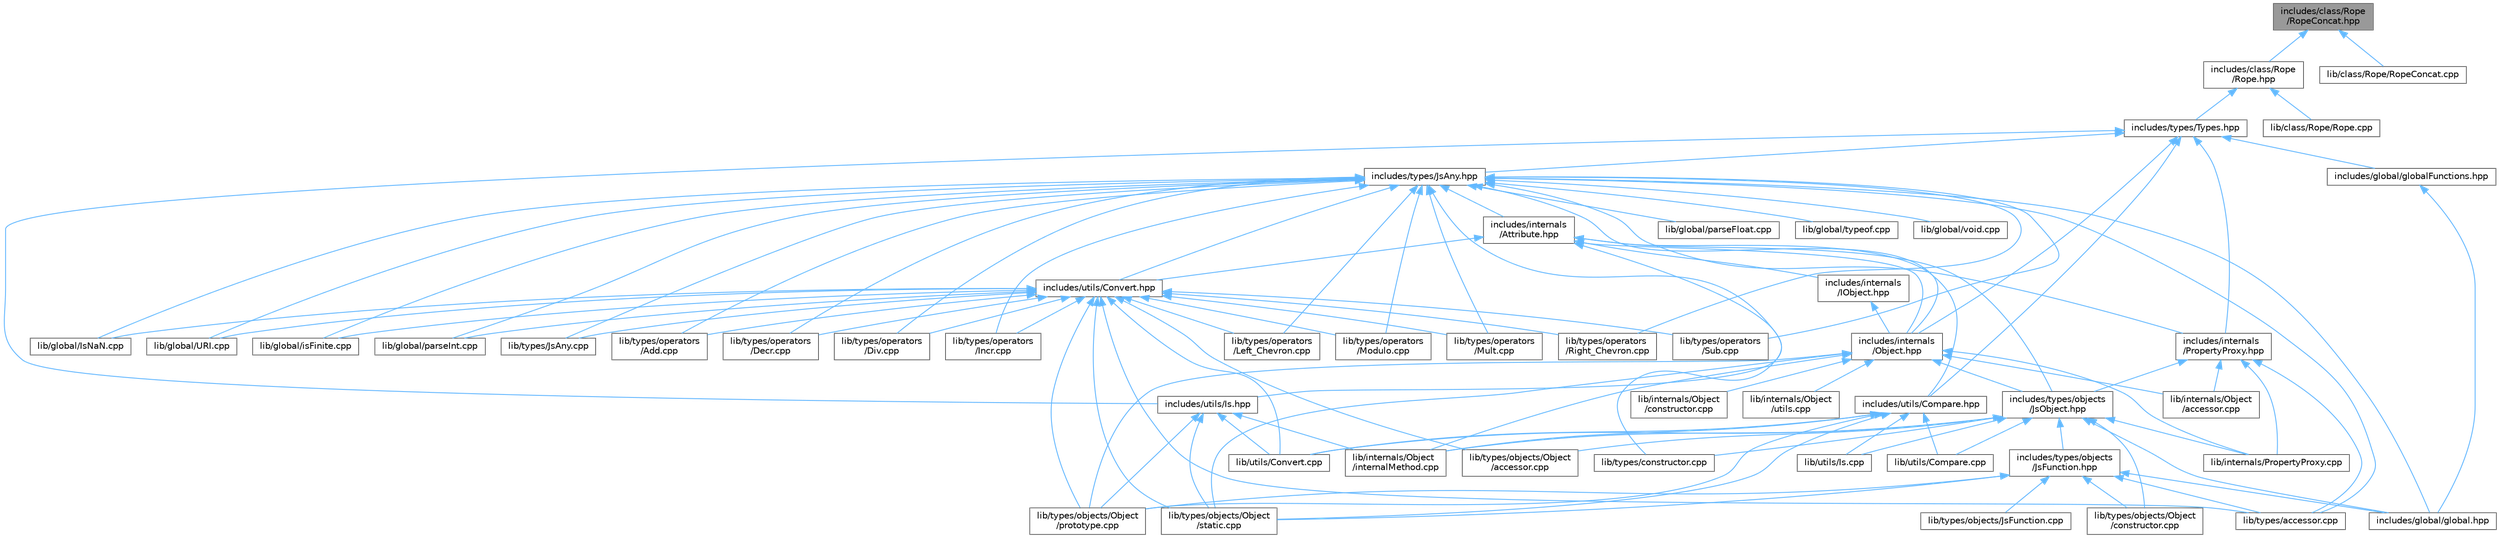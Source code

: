 digraph "includes/class/Rope/RopeConcat.hpp"
{
 // LATEX_PDF_SIZE
  bgcolor="transparent";
  edge [fontname=Helvetica,fontsize=10,labelfontname=Helvetica,labelfontsize=10];
  node [fontname=Helvetica,fontsize=10,shape=box,height=0.2,width=0.4];
  Node1 [id="Node000001",label="includes/class/Rope\l/RopeConcat.hpp",height=0.2,width=0.4,color="gray40", fillcolor="grey60", style="filled", fontcolor="black",tooltip=" "];
  Node1 -> Node2 [id="edge1_Node000001_Node000002",dir="back",color="steelblue1",style="solid",tooltip=" "];
  Node2 [id="Node000002",label="includes/class/Rope\l/Rope.hpp",height=0.2,width=0.4,color="grey40", fillcolor="white", style="filled",URL="$Rope_8hpp.html",tooltip=" "];
  Node2 -> Node3 [id="edge2_Node000002_Node000003",dir="back",color="steelblue1",style="solid",tooltip=" "];
  Node3 [id="Node000003",label="includes/types/Types.hpp",height=0.2,width=0.4,color="grey40", fillcolor="white", style="filled",URL="$Types_8hpp.html",tooltip=" "];
  Node3 -> Node4 [id="edge3_Node000003_Node000004",dir="back",color="steelblue1",style="solid",tooltip=" "];
  Node4 [id="Node000004",label="includes/global/globalFunctions.hpp",height=0.2,width=0.4,color="grey40", fillcolor="white", style="filled",URL="$globalFunctions_8hpp.html",tooltip=" "];
  Node4 -> Node5 [id="edge4_Node000004_Node000005",dir="back",color="steelblue1",style="solid",tooltip=" "];
  Node5 [id="Node000005",label="includes/global/global.hpp",height=0.2,width=0.4,color="grey40", fillcolor="white", style="filled",URL="$global_8hpp.html",tooltip=" "];
  Node3 -> Node6 [id="edge5_Node000003_Node000006",dir="back",color="steelblue1",style="solid",tooltip=" "];
  Node6 [id="Node000006",label="includes/internals\l/Object.hpp",height=0.2,width=0.4,color="grey40", fillcolor="white", style="filled",URL="$Object_8hpp.html",tooltip=" "];
  Node6 -> Node7 [id="edge6_Node000006_Node000007",dir="back",color="steelblue1",style="solid",tooltip=" "];
  Node7 [id="Node000007",label="includes/types/objects\l/JsObject.hpp",height=0.2,width=0.4,color="grey40", fillcolor="white", style="filled",URL="$JsObject_8hpp.html",tooltip=" "];
  Node7 -> Node5 [id="edge7_Node000007_Node000005",dir="back",color="steelblue1",style="solid",tooltip=" "];
  Node7 -> Node8 [id="edge8_Node000007_Node000008",dir="back",color="steelblue1",style="solid",tooltip=" "];
  Node8 [id="Node000008",label="includes/types/objects\l/JsFunction.hpp",height=0.2,width=0.4,color="grey40", fillcolor="white", style="filled",URL="$JsFunction_8hpp.html",tooltip=" "];
  Node8 -> Node5 [id="edge9_Node000008_Node000005",dir="back",color="steelblue1",style="solid",tooltip=" "];
  Node8 -> Node9 [id="edge10_Node000008_Node000009",dir="back",color="steelblue1",style="solid",tooltip=" "];
  Node9 [id="Node000009",label="lib/types/accessor.cpp",height=0.2,width=0.4,color="grey40", fillcolor="white", style="filled",URL="$types_2accessor_8cpp.html",tooltip=" "];
  Node8 -> Node10 [id="edge11_Node000008_Node000010",dir="back",color="steelblue1",style="solid",tooltip=" "];
  Node10 [id="Node000010",label="lib/types/objects/JsFunction.cpp",height=0.2,width=0.4,color="grey40", fillcolor="white", style="filled",URL="$JsFunction_8cpp.html",tooltip=" "];
  Node8 -> Node11 [id="edge12_Node000008_Node000011",dir="back",color="steelblue1",style="solid",tooltip=" "];
  Node11 [id="Node000011",label="lib/types/objects/Object\l/constructor.cpp",height=0.2,width=0.4,color="grey40", fillcolor="white", style="filled",URL="$types_2objects_2Object_2constructor_8cpp.html",tooltip=" "];
  Node8 -> Node12 [id="edge13_Node000008_Node000012",dir="back",color="steelblue1",style="solid",tooltip=" "];
  Node12 [id="Node000012",label="lib/types/objects/Object\l/prototype.cpp",height=0.2,width=0.4,color="grey40", fillcolor="white", style="filled",URL="$prototype_8cpp.html",tooltip=" "];
  Node8 -> Node13 [id="edge14_Node000008_Node000013",dir="back",color="steelblue1",style="solid",tooltip=" "];
  Node13 [id="Node000013",label="lib/types/objects/Object\l/static.cpp",height=0.2,width=0.4,color="grey40", fillcolor="white", style="filled",URL="$static_8cpp.html",tooltip=" "];
  Node7 -> Node14 [id="edge15_Node000007_Node000014",dir="back",color="steelblue1",style="solid",tooltip=" "];
  Node14 [id="Node000014",label="lib/internals/Object\l/internalMethod.cpp",height=0.2,width=0.4,color="grey40", fillcolor="white", style="filled",URL="$internalMethod_8cpp.html",tooltip=" "];
  Node7 -> Node15 [id="edge16_Node000007_Node000015",dir="back",color="steelblue1",style="solid",tooltip=" "];
  Node15 [id="Node000015",label="lib/internals/PropertyProxy.cpp",height=0.2,width=0.4,color="grey40", fillcolor="white", style="filled",URL="$PropertyProxy_8cpp.html",tooltip=" "];
  Node7 -> Node16 [id="edge17_Node000007_Node000016",dir="back",color="steelblue1",style="solid",tooltip=" "];
  Node16 [id="Node000016",label="lib/types/constructor.cpp",height=0.2,width=0.4,color="grey40", fillcolor="white", style="filled",URL="$types_2constructor_8cpp.html",tooltip=" "];
  Node7 -> Node17 [id="edge18_Node000007_Node000017",dir="back",color="steelblue1",style="solid",tooltip=" "];
  Node17 [id="Node000017",label="lib/types/objects/Object\l/accessor.cpp",height=0.2,width=0.4,color="grey40", fillcolor="white", style="filled",URL="$types_2objects_2Object_2accessor_8cpp.html",tooltip=" "];
  Node7 -> Node11 [id="edge19_Node000007_Node000011",dir="back",color="steelblue1",style="solid",tooltip=" "];
  Node7 -> Node18 [id="edge20_Node000007_Node000018",dir="back",color="steelblue1",style="solid",tooltip=" "];
  Node18 [id="Node000018",label="lib/utils/Compare.cpp",height=0.2,width=0.4,color="grey40", fillcolor="white", style="filled",URL="$Compare_8cpp.html",tooltip=" "];
  Node7 -> Node19 [id="edge21_Node000007_Node000019",dir="back",color="steelblue1",style="solid",tooltip=" "];
  Node19 [id="Node000019",label="lib/utils/Convert.cpp",height=0.2,width=0.4,color="grey40", fillcolor="white", style="filled",URL="$Convert_8cpp.html",tooltip=" "];
  Node7 -> Node20 [id="edge22_Node000007_Node000020",dir="back",color="steelblue1",style="solid",tooltip=" "];
  Node20 [id="Node000020",label="lib/utils/Is.cpp",height=0.2,width=0.4,color="grey40", fillcolor="white", style="filled",URL="$Is_8cpp.html",tooltip=" "];
  Node6 -> Node21 [id="edge23_Node000006_Node000021",dir="back",color="steelblue1",style="solid",tooltip=" "];
  Node21 [id="Node000021",label="lib/internals/Object\l/accessor.cpp",height=0.2,width=0.4,color="grey40", fillcolor="white", style="filled",URL="$internals_2Object_2accessor_8cpp.html",tooltip=" "];
  Node6 -> Node22 [id="edge24_Node000006_Node000022",dir="back",color="steelblue1",style="solid",tooltip=" "];
  Node22 [id="Node000022",label="lib/internals/Object\l/constructor.cpp",height=0.2,width=0.4,color="grey40", fillcolor="white", style="filled",URL="$internals_2Object_2constructor_8cpp.html",tooltip=" "];
  Node6 -> Node14 [id="edge25_Node000006_Node000014",dir="back",color="steelblue1",style="solid",tooltip=" "];
  Node6 -> Node23 [id="edge26_Node000006_Node000023",dir="back",color="steelblue1",style="solid",tooltip=" "];
  Node23 [id="Node000023",label="lib/internals/Object\l/utils.cpp",height=0.2,width=0.4,color="grey40", fillcolor="white", style="filled",URL="$utils_8cpp.html",tooltip=" "];
  Node6 -> Node15 [id="edge27_Node000006_Node000015",dir="back",color="steelblue1",style="solid",tooltip=" "];
  Node6 -> Node12 [id="edge28_Node000006_Node000012",dir="back",color="steelblue1",style="solid",tooltip=" "];
  Node6 -> Node13 [id="edge29_Node000006_Node000013",dir="back",color="steelblue1",style="solid",tooltip=" "];
  Node3 -> Node24 [id="edge30_Node000003_Node000024",dir="back",color="steelblue1",style="solid",tooltip=" "];
  Node24 [id="Node000024",label="includes/internals\l/PropertyProxy.hpp",height=0.2,width=0.4,color="grey40", fillcolor="white", style="filled",URL="$PropertyProxy_8hpp.html",tooltip=" "];
  Node24 -> Node7 [id="edge31_Node000024_Node000007",dir="back",color="steelblue1",style="solid",tooltip=" "];
  Node24 -> Node21 [id="edge32_Node000024_Node000021",dir="back",color="steelblue1",style="solid",tooltip=" "];
  Node24 -> Node15 [id="edge33_Node000024_Node000015",dir="back",color="steelblue1",style="solid",tooltip=" "];
  Node24 -> Node9 [id="edge34_Node000024_Node000009",dir="back",color="steelblue1",style="solid",tooltip=" "];
  Node3 -> Node25 [id="edge35_Node000003_Node000025",dir="back",color="steelblue1",style="solid",tooltip=" "];
  Node25 [id="Node000025",label="includes/types/JsAny.hpp",height=0.2,width=0.4,color="grey40", fillcolor="white", style="filled",URL="$JsAny_8hpp.html",tooltip=" "];
  Node25 -> Node5 [id="edge36_Node000025_Node000005",dir="back",color="steelblue1",style="solid",tooltip=" "];
  Node25 -> Node26 [id="edge37_Node000025_Node000026",dir="back",color="steelblue1",style="solid",tooltip=" "];
  Node26 [id="Node000026",label="includes/internals\l/Attribute.hpp",height=0.2,width=0.4,color="grey40", fillcolor="white", style="filled",URL="$Attribute_8hpp.html",tooltip=" "];
  Node26 -> Node27 [id="edge38_Node000026_Node000027",dir="back",color="steelblue1",style="solid",tooltip=" "];
  Node27 [id="Node000027",label="includes/internals\l/IObject.hpp",height=0.2,width=0.4,color="grey40", fillcolor="white", style="filled",URL="$IObject_8hpp.html",tooltip=" "];
  Node27 -> Node6 [id="edge39_Node000027_Node000006",dir="back",color="steelblue1",style="solid",tooltip=" "];
  Node26 -> Node6 [id="edge40_Node000026_Node000006",dir="back",color="steelblue1",style="solid",tooltip=" "];
  Node26 -> Node7 [id="edge41_Node000026_Node000007",dir="back",color="steelblue1",style="solid",tooltip=" "];
  Node26 -> Node28 [id="edge42_Node000026_Node000028",dir="back",color="steelblue1",style="solid",tooltip=" "];
  Node28 [id="Node000028",label="includes/utils/Compare.hpp",height=0.2,width=0.4,color="grey40", fillcolor="white", style="filled",URL="$Compare_8hpp.html",tooltip=" "];
  Node28 -> Node14 [id="edge43_Node000028_Node000014",dir="back",color="steelblue1",style="solid",tooltip=" "];
  Node28 -> Node12 [id="edge44_Node000028_Node000012",dir="back",color="steelblue1",style="solid",tooltip=" "];
  Node28 -> Node13 [id="edge45_Node000028_Node000013",dir="back",color="steelblue1",style="solid",tooltip=" "];
  Node28 -> Node18 [id="edge46_Node000028_Node000018",dir="back",color="steelblue1",style="solid",tooltip=" "];
  Node28 -> Node19 [id="edge47_Node000028_Node000019",dir="back",color="steelblue1",style="solid",tooltip=" "];
  Node28 -> Node20 [id="edge48_Node000028_Node000020",dir="back",color="steelblue1",style="solid",tooltip=" "];
  Node26 -> Node29 [id="edge49_Node000026_Node000029",dir="back",color="steelblue1",style="solid",tooltip=" "];
  Node29 [id="Node000029",label="includes/utils/Convert.hpp",height=0.2,width=0.4,color="grey40", fillcolor="white", style="filled",URL="$Convert_8hpp.html",tooltip=" "];
  Node29 -> Node30 [id="edge50_Node000029_Node000030",dir="back",color="steelblue1",style="solid",tooltip=" "];
  Node30 [id="Node000030",label="lib/global/IsNaN.cpp",height=0.2,width=0.4,color="grey40", fillcolor="white", style="filled",URL="$IsNaN_8cpp.html",tooltip=" "];
  Node29 -> Node31 [id="edge51_Node000029_Node000031",dir="back",color="steelblue1",style="solid",tooltip=" "];
  Node31 [id="Node000031",label="lib/global/URI.cpp",height=0.2,width=0.4,color="grey40", fillcolor="white", style="filled",URL="$URI_8cpp.html",tooltip=" "];
  Node29 -> Node32 [id="edge52_Node000029_Node000032",dir="back",color="steelblue1",style="solid",tooltip=" "];
  Node32 [id="Node000032",label="lib/global/isFinite.cpp",height=0.2,width=0.4,color="grey40", fillcolor="white", style="filled",URL="$isFinite_8cpp.html",tooltip=" "];
  Node29 -> Node33 [id="edge53_Node000029_Node000033",dir="back",color="steelblue1",style="solid",tooltip=" "];
  Node33 [id="Node000033",label="lib/global/parseInt.cpp",height=0.2,width=0.4,color="grey40", fillcolor="white", style="filled",URL="$parseInt_8cpp.html",tooltip=" "];
  Node29 -> Node34 [id="edge54_Node000029_Node000034",dir="back",color="steelblue1",style="solid",tooltip=" "];
  Node34 [id="Node000034",label="lib/types/JsAny.cpp",height=0.2,width=0.4,color="grey40", fillcolor="white", style="filled",URL="$JsAny_8cpp.html",tooltip=" "];
  Node29 -> Node9 [id="edge55_Node000029_Node000009",dir="back",color="steelblue1",style="solid",tooltip=" "];
  Node29 -> Node17 [id="edge56_Node000029_Node000017",dir="back",color="steelblue1",style="solid",tooltip=" "];
  Node29 -> Node12 [id="edge57_Node000029_Node000012",dir="back",color="steelblue1",style="solid",tooltip=" "];
  Node29 -> Node13 [id="edge58_Node000029_Node000013",dir="back",color="steelblue1",style="solid",tooltip=" "];
  Node29 -> Node35 [id="edge59_Node000029_Node000035",dir="back",color="steelblue1",style="solid",tooltip=" "];
  Node35 [id="Node000035",label="lib/types/operators\l/Add.cpp",height=0.2,width=0.4,color="grey40", fillcolor="white", style="filled",URL="$Add_8cpp.html",tooltip=" "];
  Node29 -> Node36 [id="edge60_Node000029_Node000036",dir="back",color="steelblue1",style="solid",tooltip=" "];
  Node36 [id="Node000036",label="lib/types/operators\l/Decr.cpp",height=0.2,width=0.4,color="grey40", fillcolor="white", style="filled",URL="$Decr_8cpp.html",tooltip=" "];
  Node29 -> Node37 [id="edge61_Node000029_Node000037",dir="back",color="steelblue1",style="solid",tooltip=" "];
  Node37 [id="Node000037",label="lib/types/operators\l/Div.cpp",height=0.2,width=0.4,color="grey40", fillcolor="white", style="filled",URL="$Div_8cpp.html",tooltip=" "];
  Node29 -> Node38 [id="edge62_Node000029_Node000038",dir="back",color="steelblue1",style="solid",tooltip=" "];
  Node38 [id="Node000038",label="lib/types/operators\l/Incr.cpp",height=0.2,width=0.4,color="grey40", fillcolor="white", style="filled",URL="$Incr_8cpp.html",tooltip=" "];
  Node29 -> Node39 [id="edge63_Node000029_Node000039",dir="back",color="steelblue1",style="solid",tooltip=" "];
  Node39 [id="Node000039",label="lib/types/operators\l/Left_Chevron.cpp",height=0.2,width=0.4,color="grey40", fillcolor="white", style="filled",URL="$Left__Chevron_8cpp.html",tooltip=" "];
  Node29 -> Node40 [id="edge64_Node000029_Node000040",dir="back",color="steelblue1",style="solid",tooltip=" "];
  Node40 [id="Node000040",label="lib/types/operators\l/Modulo.cpp",height=0.2,width=0.4,color="grey40", fillcolor="white", style="filled",URL="$Modulo_8cpp.html",tooltip=" "];
  Node29 -> Node41 [id="edge65_Node000029_Node000041",dir="back",color="steelblue1",style="solid",tooltip=" "];
  Node41 [id="Node000041",label="lib/types/operators\l/Mult.cpp",height=0.2,width=0.4,color="grey40", fillcolor="white", style="filled",URL="$Mult_8cpp.html",tooltip=" "];
  Node29 -> Node42 [id="edge66_Node000029_Node000042",dir="back",color="steelblue1",style="solid",tooltip=" "];
  Node42 [id="Node000042",label="lib/types/operators\l/Right_Chevron.cpp",height=0.2,width=0.4,color="grey40", fillcolor="white", style="filled",URL="$Right__Chevron_8cpp.html",tooltip=" "];
  Node29 -> Node43 [id="edge67_Node000029_Node000043",dir="back",color="steelblue1",style="solid",tooltip=" "];
  Node43 [id="Node000043",label="lib/types/operators\l/Sub.cpp",height=0.2,width=0.4,color="grey40", fillcolor="white", style="filled",URL="$Sub_8cpp.html",tooltip=" "];
  Node29 -> Node19 [id="edge68_Node000029_Node000019",dir="back",color="steelblue1",style="solid",tooltip=" "];
  Node26 -> Node44 [id="edge69_Node000026_Node000044",dir="back",color="steelblue1",style="solid",tooltip=" "];
  Node44 [id="Node000044",label="includes/utils/Is.hpp",height=0.2,width=0.4,color="grey40", fillcolor="white", style="filled",URL="$Is_8hpp.html",tooltip=" "];
  Node44 -> Node14 [id="edge70_Node000044_Node000014",dir="back",color="steelblue1",style="solid",tooltip=" "];
  Node44 -> Node12 [id="edge71_Node000044_Node000012",dir="back",color="steelblue1",style="solid",tooltip=" "];
  Node44 -> Node13 [id="edge72_Node000044_Node000013",dir="back",color="steelblue1",style="solid",tooltip=" "];
  Node44 -> Node19 [id="edge73_Node000044_Node000019",dir="back",color="steelblue1",style="solid",tooltip=" "];
  Node25 -> Node6 [id="edge74_Node000025_Node000006",dir="back",color="steelblue1",style="solid",tooltip=" "];
  Node25 -> Node24 [id="edge75_Node000025_Node000024",dir="back",color="steelblue1",style="solid",tooltip=" "];
  Node25 -> Node29 [id="edge76_Node000025_Node000029",dir="back",color="steelblue1",style="solid",tooltip=" "];
  Node25 -> Node30 [id="edge77_Node000025_Node000030",dir="back",color="steelblue1",style="solid",tooltip=" "];
  Node25 -> Node31 [id="edge78_Node000025_Node000031",dir="back",color="steelblue1",style="solid",tooltip=" "];
  Node25 -> Node32 [id="edge79_Node000025_Node000032",dir="back",color="steelblue1",style="solid",tooltip=" "];
  Node25 -> Node45 [id="edge80_Node000025_Node000045",dir="back",color="steelblue1",style="solid",tooltip=" "];
  Node45 [id="Node000045",label="lib/global/parseFloat.cpp",height=0.2,width=0.4,color="grey40", fillcolor="white", style="filled",URL="$parseFloat_8cpp.html",tooltip=" "];
  Node25 -> Node33 [id="edge81_Node000025_Node000033",dir="back",color="steelblue1",style="solid",tooltip=" "];
  Node25 -> Node46 [id="edge82_Node000025_Node000046",dir="back",color="steelblue1",style="solid",tooltip=" "];
  Node46 [id="Node000046",label="lib/global/typeof.cpp",height=0.2,width=0.4,color="grey40", fillcolor="white", style="filled",URL="$typeof_8cpp.html",tooltip=" "];
  Node25 -> Node47 [id="edge83_Node000025_Node000047",dir="back",color="steelblue1",style="solid",tooltip=" "];
  Node47 [id="Node000047",label="lib/global/void.cpp",height=0.2,width=0.4,color="grey40", fillcolor="white", style="filled",URL="$void_8cpp.html",tooltip=" "];
  Node25 -> Node34 [id="edge84_Node000025_Node000034",dir="back",color="steelblue1",style="solid",tooltip=" "];
  Node25 -> Node9 [id="edge85_Node000025_Node000009",dir="back",color="steelblue1",style="solid",tooltip=" "];
  Node25 -> Node16 [id="edge86_Node000025_Node000016",dir="back",color="steelblue1",style="solid",tooltip=" "];
  Node25 -> Node35 [id="edge87_Node000025_Node000035",dir="back",color="steelblue1",style="solid",tooltip=" "];
  Node25 -> Node36 [id="edge88_Node000025_Node000036",dir="back",color="steelblue1",style="solid",tooltip=" "];
  Node25 -> Node37 [id="edge89_Node000025_Node000037",dir="back",color="steelblue1",style="solid",tooltip=" "];
  Node25 -> Node38 [id="edge90_Node000025_Node000038",dir="back",color="steelblue1",style="solid",tooltip=" "];
  Node25 -> Node39 [id="edge91_Node000025_Node000039",dir="back",color="steelblue1",style="solid",tooltip=" "];
  Node25 -> Node40 [id="edge92_Node000025_Node000040",dir="back",color="steelblue1",style="solid",tooltip=" "];
  Node25 -> Node41 [id="edge93_Node000025_Node000041",dir="back",color="steelblue1",style="solid",tooltip=" "];
  Node25 -> Node42 [id="edge94_Node000025_Node000042",dir="back",color="steelblue1",style="solid",tooltip=" "];
  Node25 -> Node43 [id="edge95_Node000025_Node000043",dir="back",color="steelblue1",style="solid",tooltip=" "];
  Node3 -> Node28 [id="edge96_Node000003_Node000028",dir="back",color="steelblue1",style="solid",tooltip=" "];
  Node3 -> Node44 [id="edge97_Node000003_Node000044",dir="back",color="steelblue1",style="solid",tooltip=" "];
  Node2 -> Node48 [id="edge98_Node000002_Node000048",dir="back",color="steelblue1",style="solid",tooltip=" "];
  Node48 [id="Node000048",label="lib/class/Rope/Rope.cpp",height=0.2,width=0.4,color="grey40", fillcolor="white", style="filled",URL="$Rope_8cpp.html",tooltip=" "];
  Node1 -> Node49 [id="edge99_Node000001_Node000049",dir="back",color="steelblue1",style="solid",tooltip=" "];
  Node49 [id="Node000049",label="lib/class/Rope/RopeConcat.cpp",height=0.2,width=0.4,color="grey40", fillcolor="white", style="filled",URL="$RopeConcat_8cpp.html",tooltip=" "];
}
